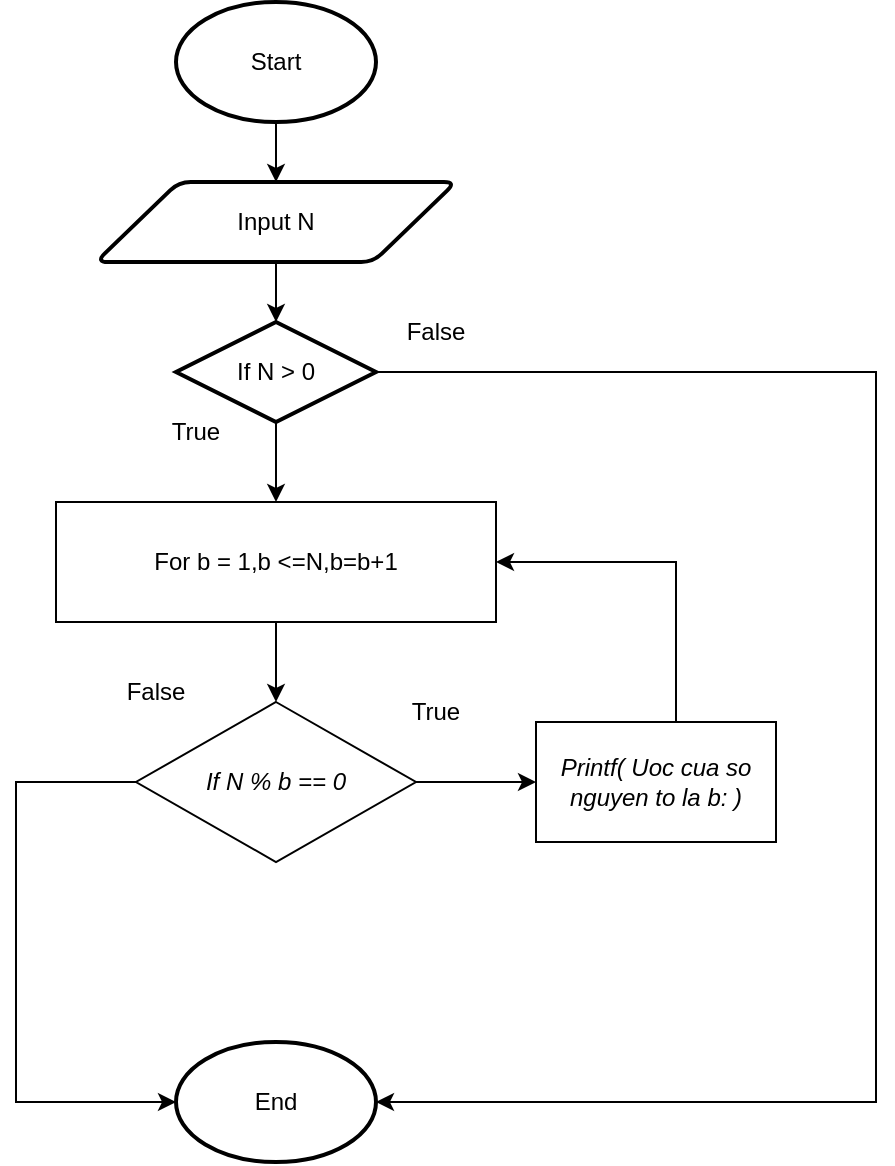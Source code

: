 <mxfile version="25.0.3">
  <diagram name="Trang-1" id="VWN51ia1VIyE1ZVsrAkr">
    <mxGraphModel dx="1042" dy="565" grid="1" gridSize="10" guides="1" tooltips="1" connect="1" arrows="1" fold="1" page="1" pageScale="1" pageWidth="827" pageHeight="1169" math="0" shadow="0">
      <root>
        <mxCell id="0" />
        <mxCell id="1" parent="0" />
        <mxCell id="keMcC8II-ocv5uxflina-4" value="" style="edgeStyle=orthogonalEdgeStyle;rounded=0;orthogonalLoop=1;jettySize=auto;html=1;" parent="1" source="keMcC8II-ocv5uxflina-1" target="keMcC8II-ocv5uxflina-3" edge="1">
          <mxGeometry relative="1" as="geometry" />
        </mxCell>
        <mxCell id="keMcC8II-ocv5uxflina-1" value="Start" style="strokeWidth=2;html=1;shape=mxgraph.flowchart.start_1;whiteSpace=wrap;" parent="1" vertex="1">
          <mxGeometry x="350" y="160" width="100" height="60" as="geometry" />
        </mxCell>
        <mxCell id="keMcC8II-ocv5uxflina-2" value="End" style="strokeWidth=2;html=1;shape=mxgraph.flowchart.start_1;whiteSpace=wrap;" parent="1" vertex="1">
          <mxGeometry x="350" y="680" width="100" height="60" as="geometry" />
        </mxCell>
        <mxCell id="keMcC8II-ocv5uxflina-6" value="" style="edgeStyle=orthogonalEdgeStyle;rounded=0;orthogonalLoop=1;jettySize=auto;html=1;" parent="1" source="keMcC8II-ocv5uxflina-3" target="keMcC8II-ocv5uxflina-5" edge="1">
          <mxGeometry relative="1" as="geometry" />
        </mxCell>
        <mxCell id="keMcC8II-ocv5uxflina-3" value="Input N" style="shape=parallelogram;html=1;strokeWidth=2;perimeter=parallelogramPerimeter;whiteSpace=wrap;rounded=1;arcSize=12;size=0.23;" parent="1" vertex="1">
          <mxGeometry x="310" y="250" width="180" height="40" as="geometry" />
        </mxCell>
        <mxCell id="2IM64PKIbmAZZYmEViBx-2" value="" style="edgeStyle=orthogonalEdgeStyle;rounded=0;orthogonalLoop=1;jettySize=auto;html=1;" edge="1" parent="1" source="keMcC8II-ocv5uxflina-5" target="2IM64PKIbmAZZYmEViBx-1">
          <mxGeometry relative="1" as="geometry" />
        </mxCell>
        <mxCell id="keMcC8II-ocv5uxflina-5" value="If N &amp;gt; 0" style="strokeWidth=2;html=1;shape=mxgraph.flowchart.decision;whiteSpace=wrap;" parent="1" vertex="1">
          <mxGeometry x="350" y="320" width="100" height="50" as="geometry" />
        </mxCell>
        <mxCell id="keMcC8II-ocv5uxflina-7" value="True" style="text;html=1;align=center;verticalAlign=middle;whiteSpace=wrap;rounded=0;" parent="1" vertex="1">
          <mxGeometry x="330" y="360" width="60" height="30" as="geometry" />
        </mxCell>
        <mxCell id="keMcC8II-ocv5uxflina-8" value="False" style="text;html=1;align=center;verticalAlign=middle;whiteSpace=wrap;rounded=0;" parent="1" vertex="1">
          <mxGeometry x="450" y="310" width="60" height="30" as="geometry" />
        </mxCell>
        <mxCell id="keMcC8II-ocv5uxflina-10" style="edgeStyle=orthogonalEdgeStyle;rounded=0;orthogonalLoop=1;jettySize=auto;html=1;entryX=1;entryY=0.5;entryDx=0;entryDy=0;entryPerimeter=0;" parent="1" source="keMcC8II-ocv5uxflina-5" target="keMcC8II-ocv5uxflina-2" edge="1">
          <mxGeometry relative="1" as="geometry">
            <Array as="points">
              <mxPoint x="700" y="345" />
              <mxPoint x="700" y="710" />
            </Array>
          </mxGeometry>
        </mxCell>
        <mxCell id="2IM64PKIbmAZZYmEViBx-5" value="" style="edgeStyle=orthogonalEdgeStyle;rounded=0;orthogonalLoop=1;jettySize=auto;html=1;" edge="1" parent="1" source="2IM64PKIbmAZZYmEViBx-1" target="2IM64PKIbmAZZYmEViBx-4">
          <mxGeometry relative="1" as="geometry" />
        </mxCell>
        <mxCell id="2IM64PKIbmAZZYmEViBx-1" value="For b = 1,b &amp;lt;=N,b=b+1" style="rounded=0;whiteSpace=wrap;html=1;" vertex="1" parent="1">
          <mxGeometry x="290" y="410" width="220" height="60" as="geometry" />
        </mxCell>
        <mxCell id="2IM64PKIbmAZZYmEViBx-11" value="" style="edgeStyle=orthogonalEdgeStyle;rounded=0;orthogonalLoop=1;jettySize=auto;html=1;" edge="1" parent="1" source="2IM64PKIbmAZZYmEViBx-4" target="2IM64PKIbmAZZYmEViBx-10">
          <mxGeometry relative="1" as="geometry" />
        </mxCell>
        <mxCell id="2IM64PKIbmAZZYmEViBx-4" value="If N % b == 0" style="rhombus;whiteSpace=wrap;html=1;rounded=0;fontStyle=2" vertex="1" parent="1">
          <mxGeometry x="330" y="510" width="140" height="80" as="geometry" />
        </mxCell>
        <mxCell id="2IM64PKIbmAZZYmEViBx-6" value="True" style="text;html=1;align=center;verticalAlign=middle;whiteSpace=wrap;rounded=0;" vertex="1" parent="1">
          <mxGeometry x="450" y="500" width="60" height="30" as="geometry" />
        </mxCell>
        <mxCell id="2IM64PKIbmAZZYmEViBx-7" value="False" style="text;html=1;align=center;verticalAlign=middle;whiteSpace=wrap;rounded=0;" vertex="1" parent="1">
          <mxGeometry x="310" y="490" width="60" height="30" as="geometry" />
        </mxCell>
        <mxCell id="2IM64PKIbmAZZYmEViBx-9" style="edgeStyle=orthogonalEdgeStyle;rounded=0;orthogonalLoop=1;jettySize=auto;html=1;entryX=0;entryY=0.5;entryDx=0;entryDy=0;entryPerimeter=0;" edge="1" parent="1" source="2IM64PKIbmAZZYmEViBx-4" target="keMcC8II-ocv5uxflina-2">
          <mxGeometry relative="1" as="geometry">
            <Array as="points">
              <mxPoint x="270" y="550" />
              <mxPoint x="270" y="710" />
            </Array>
          </mxGeometry>
        </mxCell>
        <mxCell id="2IM64PKIbmAZZYmEViBx-12" style="edgeStyle=orthogonalEdgeStyle;rounded=0;orthogonalLoop=1;jettySize=auto;html=1;entryX=1;entryY=0.5;entryDx=0;entryDy=0;" edge="1" parent="1" source="2IM64PKIbmAZZYmEViBx-10" target="2IM64PKIbmAZZYmEViBx-1">
          <mxGeometry relative="1" as="geometry">
            <Array as="points">
              <mxPoint x="600" y="440" />
            </Array>
          </mxGeometry>
        </mxCell>
        <mxCell id="2IM64PKIbmAZZYmEViBx-10" value="Printf( Uoc cua so nguyen to la b: )" style="whiteSpace=wrap;html=1;rounded=0;fontStyle=2;" vertex="1" parent="1">
          <mxGeometry x="530" y="520" width="120" height="60" as="geometry" />
        </mxCell>
      </root>
    </mxGraphModel>
  </diagram>
</mxfile>
